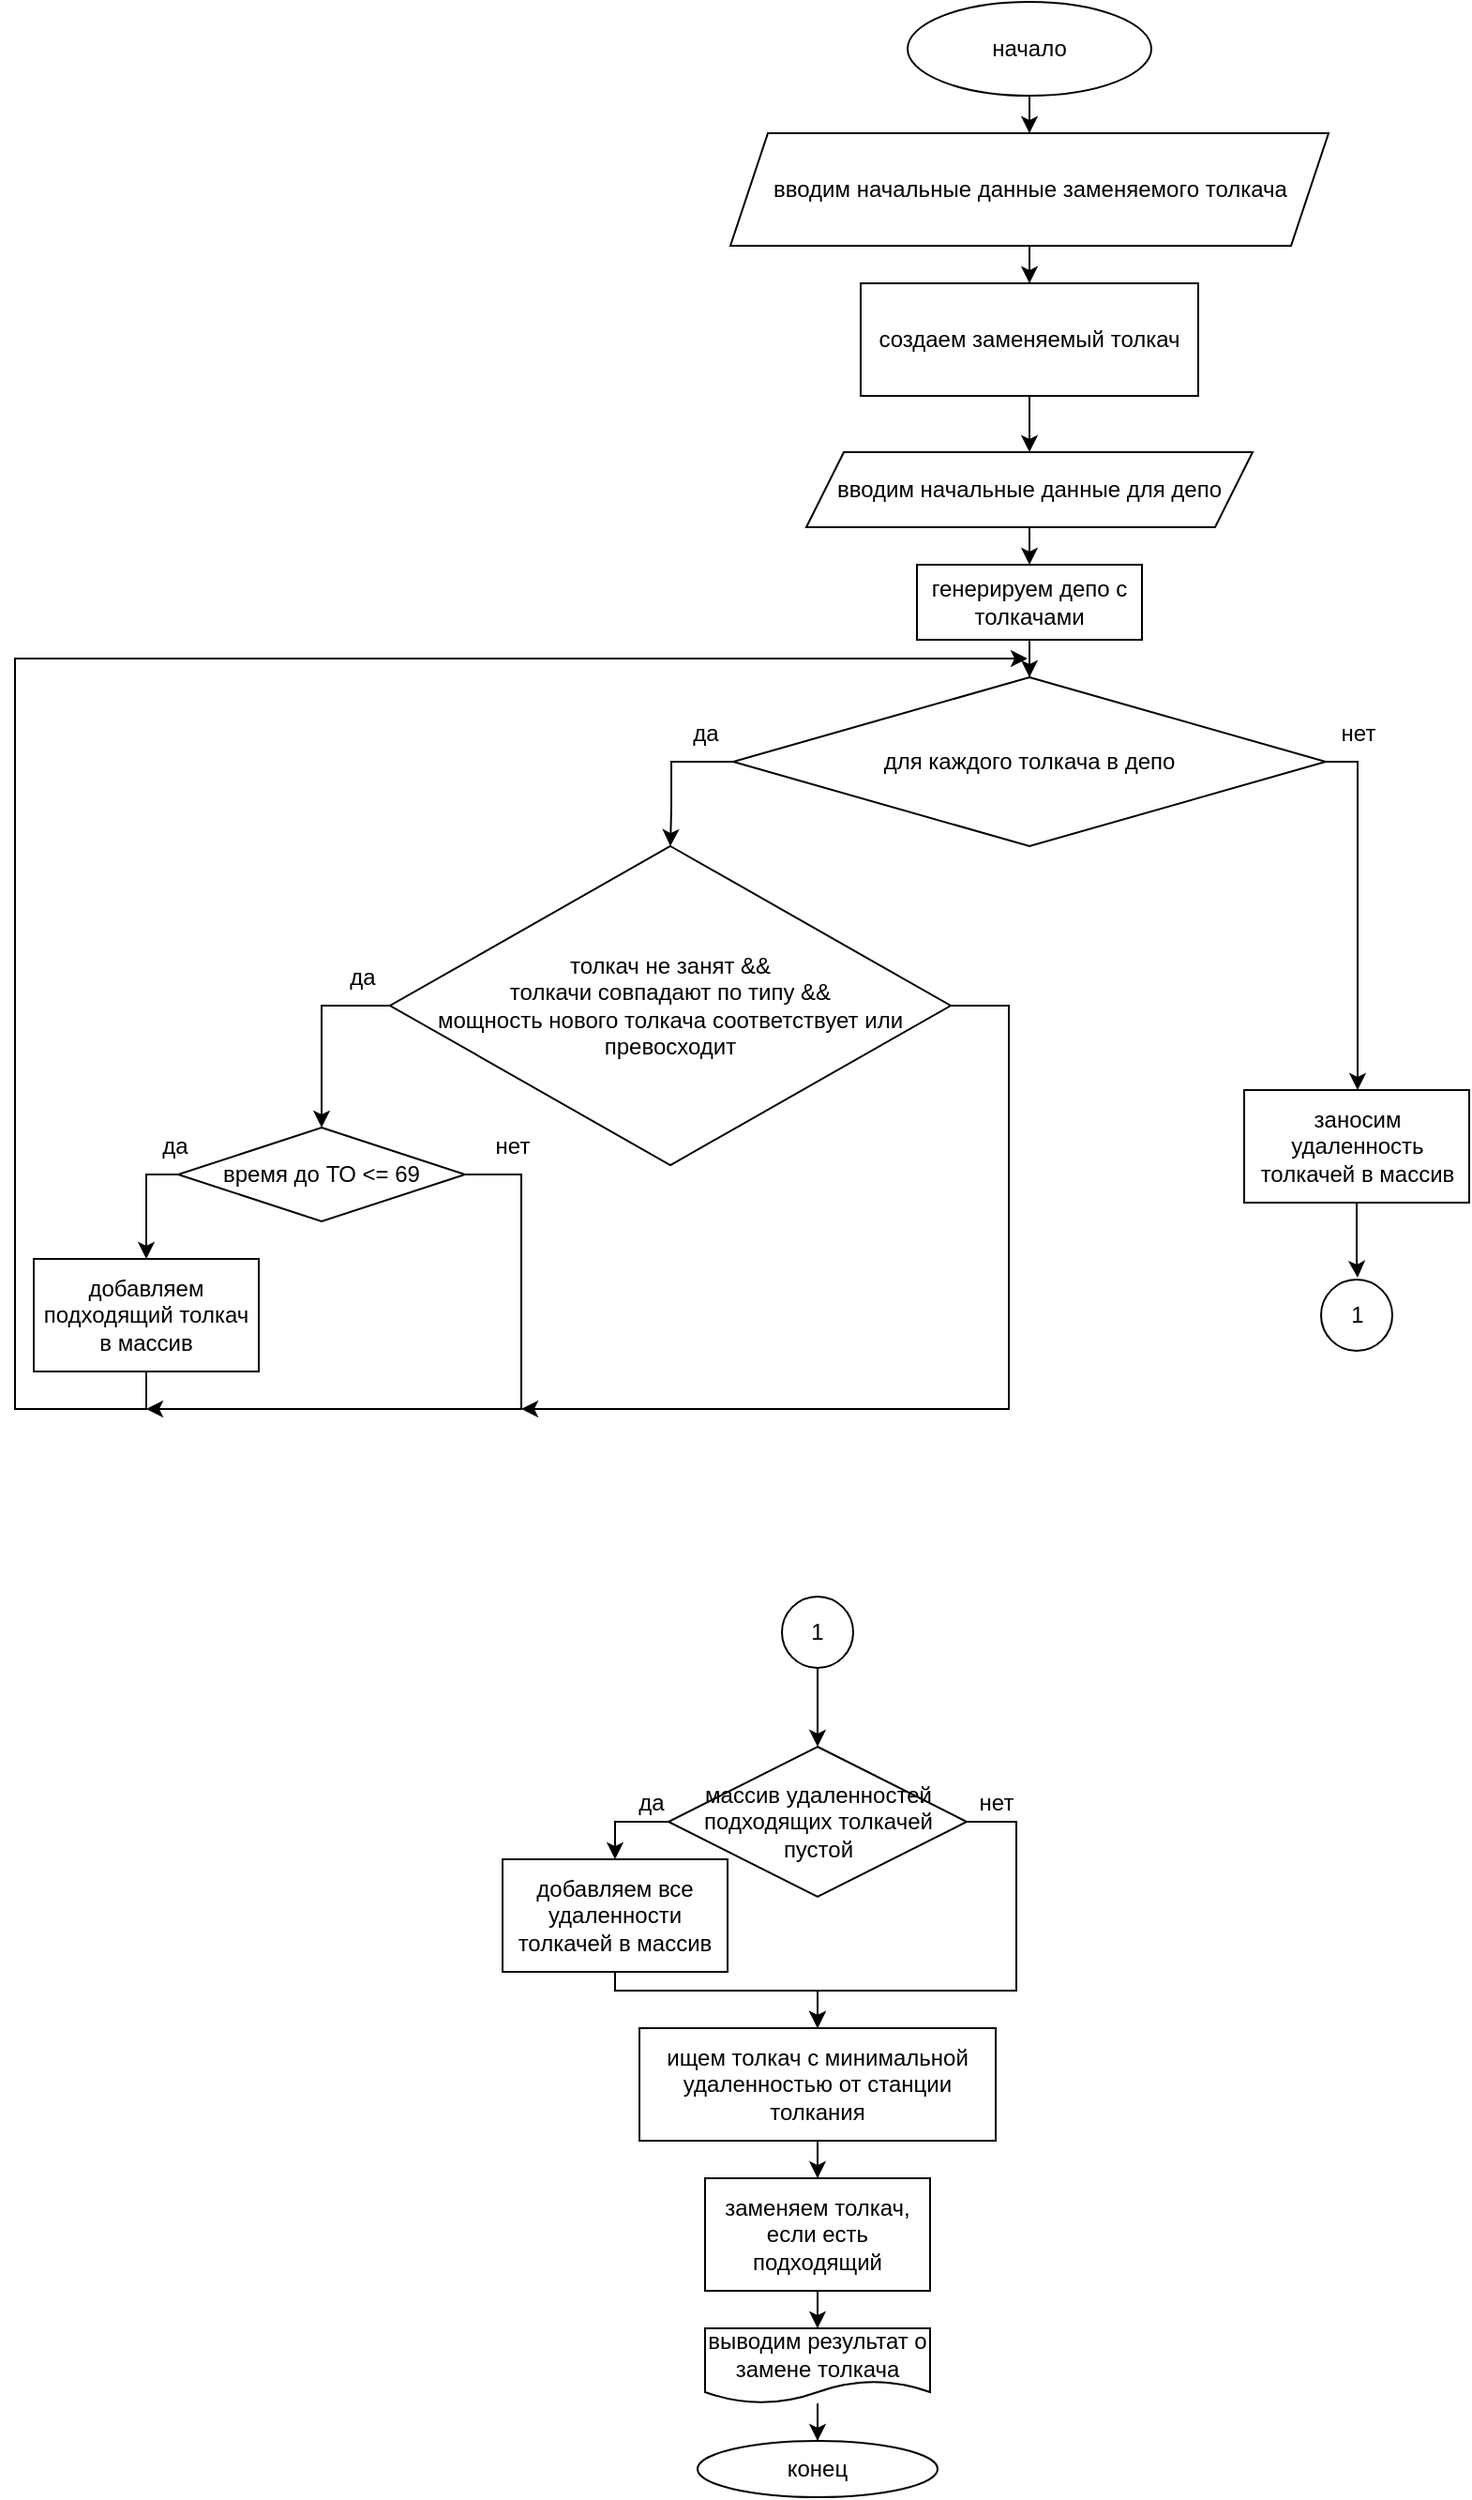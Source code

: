 <mxfile version="13.7.9" type="device"><diagram id="qFkYlaf2WeEgPSMAr_Sa" name="Страница 1"><mxGraphModel dx="1703" dy="828" grid="1" gridSize="10" guides="1" tooltips="1" connect="1" arrows="1" fold="1" page="1" pageScale="1" pageWidth="827" pageHeight="1169" math="0" shadow="0"><root><mxCell id="0"/><mxCell id="1" parent="0"/><mxCell id="DPQxyz8M1QWOHnYG9uXb-1" style="edgeStyle=orthogonalEdgeStyle;rounded=0;orthogonalLoop=1;jettySize=auto;html=1;entryX=0.5;entryY=0;entryDx=0;entryDy=0;" parent="1" source="DPQxyz8M1QWOHnYG9uXb-2" target="DPQxyz8M1QWOHnYG9uXb-8" edge="1"><mxGeometry relative="1" as="geometry"/></mxCell><mxCell id="DPQxyz8M1QWOHnYG9uXb-2" value="начало" style="ellipse;whiteSpace=wrap;html=1;" parent="1" vertex="1"><mxGeometry x="496" y="30" width="130" height="50" as="geometry"/></mxCell><mxCell id="DPQxyz8M1QWOHnYG9uXb-3" style="edgeStyle=orthogonalEdgeStyle;rounded=0;orthogonalLoop=1;jettySize=auto;html=1;entryX=0.5;entryY=0;entryDx=0;entryDy=0;" parent="1" source="DPQxyz8M1QWOHnYG9uXb-4" target="DPQxyz8M1QWOHnYG9uXb-6" edge="1"><mxGeometry relative="1" as="geometry"/></mxCell><mxCell id="DPQxyz8M1QWOHnYG9uXb-4" value="создаем заменяемый толкач" style="rounded=0;whiteSpace=wrap;html=1;" parent="1" vertex="1"><mxGeometry x="471" y="180" width="180" height="60" as="geometry"/></mxCell><mxCell id="DPQxyz8M1QWOHnYG9uXb-5" style="edgeStyle=orthogonalEdgeStyle;rounded=0;orthogonalLoop=1;jettySize=auto;html=1;entryX=0.5;entryY=0;entryDx=0;entryDy=0;" parent="1" source="DPQxyz8M1QWOHnYG9uXb-6" edge="1"><mxGeometry relative="1" as="geometry"><mxPoint x="561" y="330" as="targetPoint"/></mxGeometry></mxCell><mxCell id="DPQxyz8M1QWOHnYG9uXb-6" value="вводим начальные данные для депо" style="shape=parallelogram;perimeter=parallelogramPerimeter;whiteSpace=wrap;html=1;fixedSize=1;" parent="1" vertex="1"><mxGeometry x="442" y="270" width="238" height="40" as="geometry"/></mxCell><mxCell id="DPQxyz8M1QWOHnYG9uXb-7" style="edgeStyle=orthogonalEdgeStyle;rounded=0;orthogonalLoop=1;jettySize=auto;html=1;entryX=0.5;entryY=0;entryDx=0;entryDy=0;" parent="1" source="DPQxyz8M1QWOHnYG9uXb-8" target="DPQxyz8M1QWOHnYG9uXb-4" edge="1"><mxGeometry relative="1" as="geometry"/></mxCell><mxCell id="DPQxyz8M1QWOHnYG9uXb-8" value="вводим начальные данные заменяемого толкача" style="shape=parallelogram;perimeter=parallelogramPerimeter;whiteSpace=wrap;html=1;fixedSize=1;" parent="1" vertex="1"><mxGeometry x="401.5" y="100" width="319" height="60" as="geometry"/></mxCell><mxCell id="DPQxyz8M1QWOHnYG9uXb-84" style="edgeStyle=orthogonalEdgeStyle;rounded=0;orthogonalLoop=1;jettySize=auto;html=1;entryX=0.5;entryY=0;entryDx=0;entryDy=0;" parent="1" source="DPQxyz8M1QWOHnYG9uXb-11" target="DPQxyz8M1QWOHnYG9uXb-54" edge="1"><mxGeometry relative="1" as="geometry"><Array as="points"><mxPoint x="370" y="435"/><mxPoint x="370" y="460"/></Array></mxGeometry></mxCell><mxCell id="dkhIWYGZZqOkbvzUEFNP-2" style="edgeStyle=orthogonalEdgeStyle;rounded=0;orthogonalLoop=1;jettySize=auto;html=1;fontSize=12;" parent="1" source="DPQxyz8M1QWOHnYG9uXb-11" target="dkhIWYGZZqOkbvzUEFNP-1" edge="1"><mxGeometry relative="1" as="geometry"><Array as="points"><mxPoint x="736" y="435"/></Array></mxGeometry></mxCell><mxCell id="DPQxyz8M1QWOHnYG9uXb-11" value="для каждого толкача в депо" style="rhombus;whiteSpace=wrap;html=1;" parent="1" vertex="1"><mxGeometry x="403" y="390" width="316" height="90" as="geometry"/></mxCell><mxCell id="DPQxyz8M1QWOHnYG9uXb-45" value="нет" style="text;html=1;align=center;verticalAlign=middle;resizable=0;points=[];autosize=1;" parent="1" vertex="1"><mxGeometry x="270" y="630" width="30" height="20" as="geometry"/></mxCell><mxCell id="DPQxyz8M1QWOHnYG9uXb-85" style="edgeStyle=orthogonalEdgeStyle;rounded=0;orthogonalLoop=1;jettySize=auto;html=1;entryX=0.5;entryY=0;entryDx=0;entryDy=0;" parent="1" source="DPQxyz8M1QWOHnYG9uXb-54" target="DPQxyz8M1QWOHnYG9uXb-74" edge="1"><mxGeometry relative="1" as="geometry"><Array as="points"><mxPoint x="370" y="565"/><mxPoint x="184" y="565"/><mxPoint x="184" y="610"/></Array></mxGeometry></mxCell><mxCell id="DPQxyz8M1QWOHnYG9uXb-91" style="edgeStyle=orthogonalEdgeStyle;rounded=0;orthogonalLoop=1;jettySize=auto;html=1;" parent="1" source="DPQxyz8M1QWOHnYG9uXb-54" edge="1"><mxGeometry relative="1" as="geometry"><mxPoint x="290" y="780" as="targetPoint"/><Array as="points"><mxPoint x="550" y="565"/><mxPoint x="550" y="780"/></Array></mxGeometry></mxCell><mxCell id="DPQxyz8M1QWOHnYG9uXb-54" value="толкач не занят &amp;amp;&amp;amp;&lt;br&gt;толкачи совпадают по типу &amp;amp;&amp;amp;&lt;br&gt;мощность нового толкача соответствует или превосходит" style="rhombus;whiteSpace=wrap;html=1;" parent="1" vertex="1"><mxGeometry x="220" y="480" width="299" height="170" as="geometry"/></mxCell><mxCell id="DPQxyz8M1QWOHnYG9uXb-61" value="да" style="text;html=1;align=center;verticalAlign=middle;resizable=0;points=[];autosize=1;" parent="1" vertex="1"><mxGeometry x="190" y="540" width="30" height="20" as="geometry"/></mxCell><mxCell id="DPQxyz8M1QWOHnYG9uXb-62" value="нет" style="text;html=1;align=center;verticalAlign=middle;resizable=0;points=[];autosize=1;" parent="1" vertex="1"><mxGeometry x="720.5" y="410" width="30" height="20" as="geometry"/></mxCell><mxCell id="DPQxyz8M1QWOHnYG9uXb-83" style="edgeStyle=orthogonalEdgeStyle;rounded=0;orthogonalLoop=1;jettySize=auto;html=1;entryX=0.5;entryY=0;entryDx=0;entryDy=0;" parent="1" source="DPQxyz8M1QWOHnYG9uXb-71" target="DPQxyz8M1QWOHnYG9uXb-11" edge="1"><mxGeometry relative="1" as="geometry"/></mxCell><mxCell id="DPQxyz8M1QWOHnYG9uXb-71" value="генерируем депо с толкачами" style="rounded=0;whiteSpace=wrap;html=1;" parent="1" vertex="1"><mxGeometry x="501" y="330" width="120" height="40" as="geometry"/></mxCell><mxCell id="DPQxyz8M1QWOHnYG9uXb-88" style="edgeStyle=orthogonalEdgeStyle;rounded=0;orthogonalLoop=1;jettySize=auto;html=1;" parent="1" source="DPQxyz8M1QWOHnYG9uXb-73" edge="1"><mxGeometry relative="1" as="geometry"><mxPoint x="560" y="380" as="targetPoint"/><Array as="points"><mxPoint x="90" y="780"/><mxPoint x="20" y="780"/><mxPoint x="20" y="380"/></Array></mxGeometry></mxCell><mxCell id="DPQxyz8M1QWOHnYG9uXb-73" value="добавляем подходящий толкач в массив" style="rounded=0;whiteSpace=wrap;html=1;" parent="1" vertex="1"><mxGeometry x="30" y="700" width="120" height="60" as="geometry"/></mxCell><mxCell id="DPQxyz8M1QWOHnYG9uXb-86" style="edgeStyle=orthogonalEdgeStyle;rounded=0;orthogonalLoop=1;jettySize=auto;html=1;entryX=0.5;entryY=0;entryDx=0;entryDy=0;" parent="1" source="DPQxyz8M1QWOHnYG9uXb-74" target="DPQxyz8M1QWOHnYG9uXb-73" edge="1"><mxGeometry relative="1" as="geometry"><Array as="points"><mxPoint x="90" y="655"/></Array></mxGeometry></mxCell><mxCell id="DPQxyz8M1QWOHnYG9uXb-90" style="edgeStyle=orthogonalEdgeStyle;rounded=0;orthogonalLoop=1;jettySize=auto;html=1;" parent="1" source="DPQxyz8M1QWOHnYG9uXb-74" edge="1"><mxGeometry relative="1" as="geometry"><mxPoint x="90" y="780" as="targetPoint"/><Array as="points"><mxPoint x="290" y="655"/><mxPoint x="290" y="780"/></Array></mxGeometry></mxCell><mxCell id="DPQxyz8M1QWOHnYG9uXb-74" value="время до ТО &amp;lt;= 69" style="rhombus;whiteSpace=wrap;html=1;" parent="1" vertex="1"><mxGeometry x="107" y="630" width="153" height="50" as="geometry"/></mxCell><mxCell id="DPQxyz8M1QWOHnYG9uXb-95" style="edgeStyle=orthogonalEdgeStyle;rounded=0;orthogonalLoop=1;jettySize=auto;html=1;entryX=0.5;entryY=0;entryDx=0;entryDy=0;" parent="1" source="DPQxyz8M1QWOHnYG9uXb-78" target="DPQxyz8M1QWOHnYG9uXb-80" edge="1"><mxGeometry relative="1" as="geometry"><Array as="points"><mxPoint x="554" y="1000"/><mxPoint x="554" y="1090"/><mxPoint x="448" y="1090"/></Array></mxGeometry></mxCell><mxCell id="DPQxyz8M1QWOHnYG9uXb-98" style="edgeStyle=orthogonalEdgeStyle;rounded=0;orthogonalLoop=1;jettySize=auto;html=1;entryX=0.5;entryY=0;entryDx=0;entryDy=0;" parent="1" source="DPQxyz8M1QWOHnYG9uXb-78" target="DPQxyz8M1QWOHnYG9uXb-79" edge="1"><mxGeometry relative="1" as="geometry"><Array as="points"><mxPoint x="340" y="1000"/></Array></mxGeometry></mxCell><mxCell id="DPQxyz8M1QWOHnYG9uXb-78" value="массив удаленностей подходящих толкачей пустой" style="rhombus;whiteSpace=wrap;html=1;align=center;" parent="1" vertex="1"><mxGeometry x="368.5" y="960" width="159" height="80" as="geometry"/></mxCell><mxCell id="DPQxyz8M1QWOHnYG9uXb-99" style="edgeStyle=orthogonalEdgeStyle;rounded=0;orthogonalLoop=1;jettySize=auto;html=1;entryX=0.5;entryY=0;entryDx=0;entryDy=0;" parent="1" source="DPQxyz8M1QWOHnYG9uXb-79" target="DPQxyz8M1QWOHnYG9uXb-80" edge="1"><mxGeometry relative="1" as="geometry"><Array as="points"><mxPoint x="340" y="1090"/><mxPoint x="448" y="1090"/></Array></mxGeometry></mxCell><mxCell id="DPQxyz8M1QWOHnYG9uXb-79" value="добавляем все удаленности толкачей в массив" style="rounded=0;whiteSpace=wrap;html=1;" parent="1" vertex="1"><mxGeometry x="280" y="1020" width="120" height="60" as="geometry"/></mxCell><mxCell id="DPQxyz8M1QWOHnYG9uXb-96" style="edgeStyle=orthogonalEdgeStyle;rounded=0;orthogonalLoop=1;jettySize=auto;html=1;entryX=0.5;entryY=0;entryDx=0;entryDy=0;" parent="1" source="DPQxyz8M1QWOHnYG9uXb-80" target="DPQxyz8M1QWOHnYG9uXb-81" edge="1"><mxGeometry relative="1" as="geometry"/></mxCell><mxCell id="DPQxyz8M1QWOHnYG9uXb-80" value="ищем толкач с минимальной удаленностью от станции толкания" style="rounded=0;whiteSpace=wrap;html=1;" parent="1" vertex="1"><mxGeometry x="353" y="1110" width="190" height="60" as="geometry"/></mxCell><mxCell id="dkhIWYGZZqOkbvzUEFNP-5" style="edgeStyle=orthogonalEdgeStyle;rounded=0;orthogonalLoop=1;jettySize=auto;html=1;entryX=0.5;entryY=0;entryDx=0;entryDy=0;fontSize=12;" parent="1" source="DPQxyz8M1QWOHnYG9uXb-81" target="dkhIWYGZZqOkbvzUEFNP-4" edge="1"><mxGeometry relative="1" as="geometry"/></mxCell><mxCell id="DPQxyz8M1QWOHnYG9uXb-81" value="заменяем толкач, если есть подходящий" style="rounded=0;whiteSpace=wrap;html=1;" parent="1" vertex="1"><mxGeometry x="388" y="1190" width="120" height="60" as="geometry"/></mxCell><mxCell id="DPQxyz8M1QWOHnYG9uXb-82" value="конец" style="ellipse;whiteSpace=wrap;html=1;" parent="1" vertex="1"><mxGeometry x="384" y="1330" width="128" height="30" as="geometry"/></mxCell><mxCell id="DPQxyz8M1QWOHnYG9uXb-87" value="да" style="text;html=1;align=center;verticalAlign=middle;resizable=0;points=[];autosize=1;" parent="1" vertex="1"><mxGeometry x="90" y="630" width="30" height="20" as="geometry"/></mxCell><mxCell id="DPQxyz8M1QWOHnYG9uXb-89" value="да" style="text;html=1;align=center;verticalAlign=middle;resizable=0;points=[];autosize=1;" parent="1" vertex="1"><mxGeometry x="373" y="410" width="30" height="20" as="geometry"/></mxCell><mxCell id="DPQxyz8M1QWOHnYG9uXb-100" value="нет" style="text;html=1;align=center;verticalAlign=middle;resizable=0;points=[];autosize=1;" parent="1" vertex="1"><mxGeometry x="527.5" y="980" width="30" height="20" as="geometry"/></mxCell><mxCell id="DPQxyz8M1QWOHnYG9uXb-102" value="да" style="text;html=1;align=center;verticalAlign=middle;resizable=0;points=[];autosize=1;" parent="1" vertex="1"><mxGeometry x="344" y="980" width="30" height="20" as="geometry"/></mxCell><mxCell id="dkhIWYGZZqOkbvzUEFNP-3" style="edgeStyle=orthogonalEdgeStyle;rounded=0;orthogonalLoop=1;jettySize=auto;html=1;fontSize=12;" parent="1" source="dkhIWYGZZqOkbvzUEFNP-1" edge="1"><mxGeometry relative="1" as="geometry"><mxPoint x="736" y="710" as="targetPoint"/><Array as="points"><mxPoint x="735" y="700"/><mxPoint x="736" y="700"/></Array></mxGeometry></mxCell><mxCell id="dkhIWYGZZqOkbvzUEFNP-1" value="&lt;font style=&quot;font-size: 12px;&quot;&gt;заносим удаленность толкачей в массив&lt;/font&gt;" style="rounded=0;whiteSpace=wrap;html=1;fontSize=12;" parent="1" vertex="1"><mxGeometry x="675.5" y="610" width="120" height="60" as="geometry"/></mxCell><mxCell id="dkhIWYGZZqOkbvzUEFNP-7" style="edgeStyle=orthogonalEdgeStyle;rounded=0;orthogonalLoop=1;jettySize=auto;html=1;entryX=0.5;entryY=0;entryDx=0;entryDy=0;fontSize=12;" parent="1" source="dkhIWYGZZqOkbvzUEFNP-4" target="DPQxyz8M1QWOHnYG9uXb-82" edge="1"><mxGeometry relative="1" as="geometry"/></mxCell><mxCell id="dkhIWYGZZqOkbvzUEFNP-4" value="выводим результат о замене толкача" style="shape=document;whiteSpace=wrap;html=1;boundedLbl=1;fontSize=12;" parent="1" vertex="1"><mxGeometry x="388" y="1270" width="120" height="40" as="geometry"/></mxCell><mxCell id="KCwfIkXb0oHhJUJJWLyC-1" value="1" style="ellipse;whiteSpace=wrap;html=1;aspect=fixed;" vertex="1" parent="1"><mxGeometry x="716.5" y="711" width="38" height="38" as="geometry"/></mxCell><mxCell id="KCwfIkXb0oHhJUJJWLyC-3" style="edgeStyle=orthogonalEdgeStyle;rounded=0;orthogonalLoop=1;jettySize=auto;html=1;entryX=0.5;entryY=0;entryDx=0;entryDy=0;" edge="1" parent="1" source="KCwfIkXb0oHhJUJJWLyC-2" target="DPQxyz8M1QWOHnYG9uXb-78"><mxGeometry relative="1" as="geometry"/></mxCell><mxCell id="KCwfIkXb0oHhJUJJWLyC-2" value="1" style="ellipse;whiteSpace=wrap;html=1;aspect=fixed;" vertex="1" parent="1"><mxGeometry x="429" y="880" width="38" height="38" as="geometry"/></mxCell></root></mxGraphModel></diagram></mxfile>